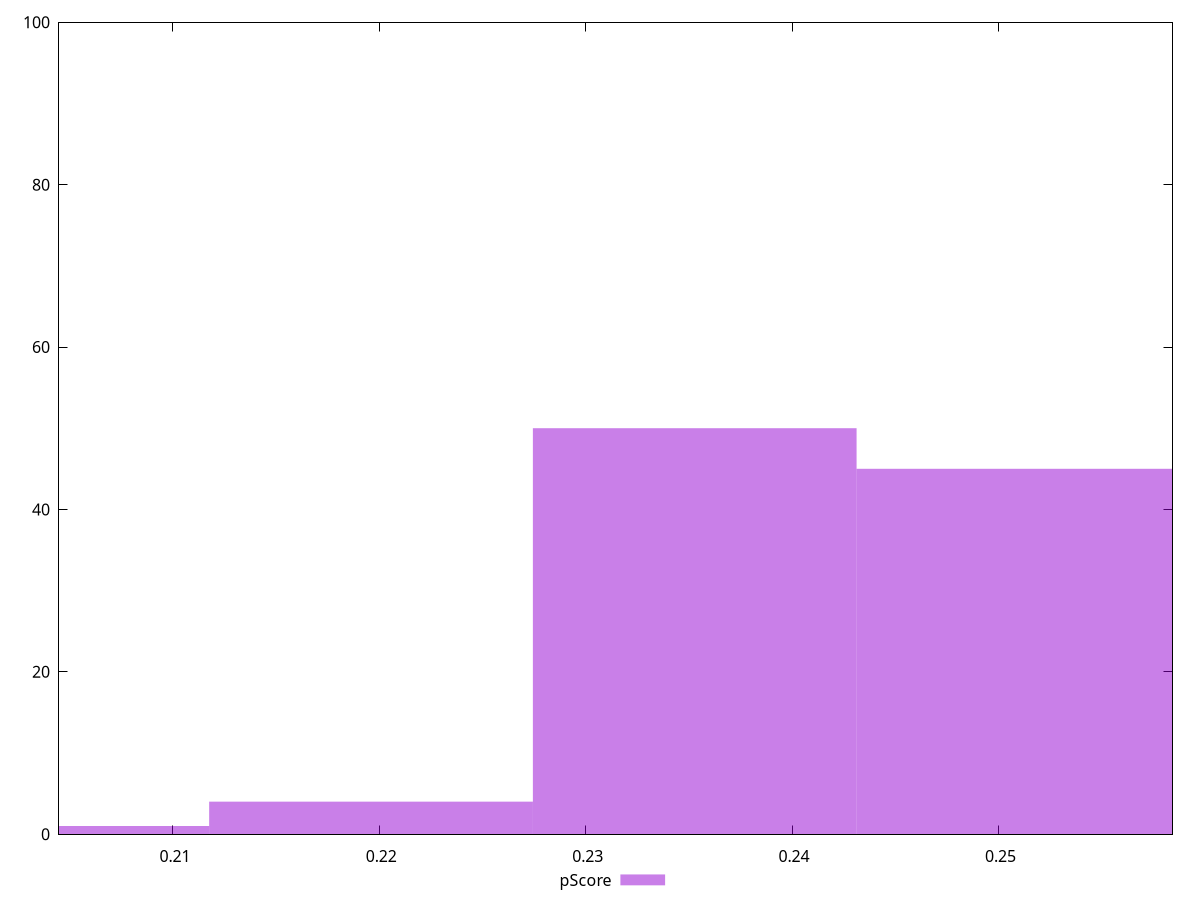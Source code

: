 reset

$pScore <<EOF
0.23528324507410764 50
0.2509687947457148 45
0.21959769540250046 4
0.20391214573089328 1
EOF

set key outside below
set boxwidth 0.015685549671607176
set xrange [0.20447846975093842:0.2584340533861809]
set yrange [0:100]
set trange [0:100]
set style fill transparent solid 0.5 noborder
set terminal svg size 640, 490 enhanced background rgb 'white'
set output "reports/report_00033_2021-03-01T14-23-16.841Z/max-potential-fid/samples/astro-inner/pScore/histogram.svg"

plot $pScore title "pScore" with boxes

reset
